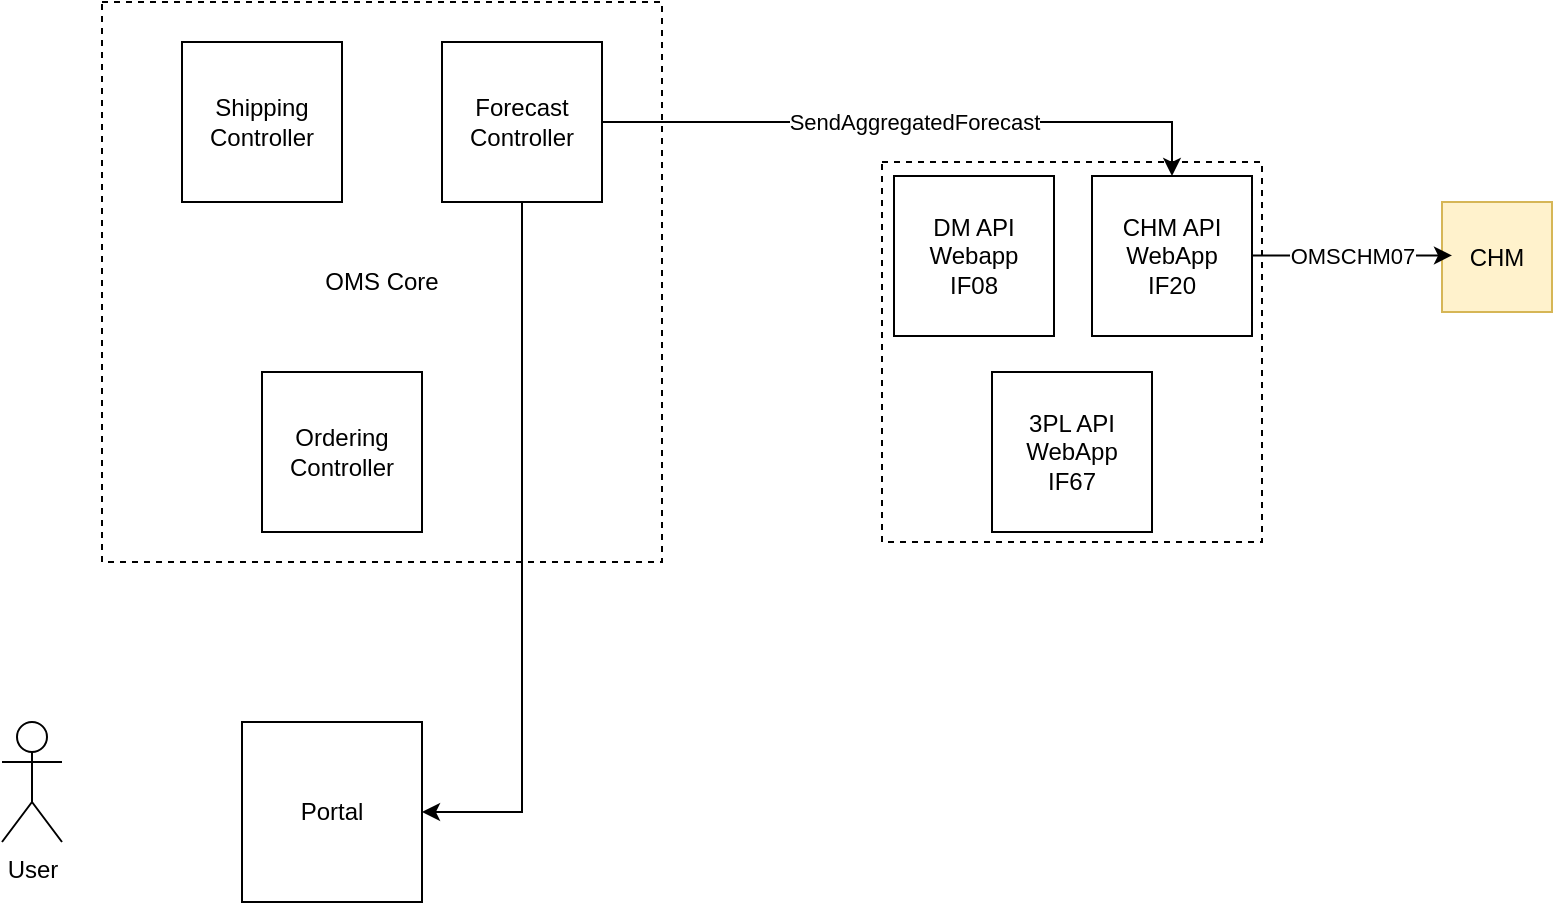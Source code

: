 <mxfile version="21.7.5" type="github">
  <diagram name="Page-1" id="3XSQEVLv0cIw_9h6EMbb">
    <mxGraphModel dx="2318" dy="806" grid="1" gridSize="10" guides="1" tooltips="1" connect="1" arrows="1" fold="1" page="1" pageScale="1" pageWidth="850" pageHeight="1100" math="0" shadow="0">
      <root>
        <mxCell id="0" />
        <mxCell id="1" parent="0" />
        <mxCell id="RG4MJviADbERtLvWTuo3-1" value="OMS Core" style="whiteSpace=wrap;html=1;aspect=fixed;fillStyle=auto;strokeColor=default;dashed=1;" vertex="1" parent="1">
          <mxGeometry x="-750" y="240" width="280" height="280" as="geometry" />
        </mxCell>
        <mxCell id="RG4MJviADbERtLvWTuo3-2" value="Ordering Controller" style="whiteSpace=wrap;html=1;aspect=fixed;" vertex="1" parent="1">
          <mxGeometry x="-670" y="425" width="80" height="80" as="geometry" />
        </mxCell>
        <mxCell id="RG4MJviADbERtLvWTuo3-3" value="Forecast Controller" style="whiteSpace=wrap;html=1;aspect=fixed;" vertex="1" parent="1">
          <mxGeometry x="-580" y="260" width="80" height="80" as="geometry" />
        </mxCell>
        <mxCell id="RG4MJviADbERtLvWTuo3-5" value="Shipping Controller" style="whiteSpace=wrap;html=1;aspect=fixed;" vertex="1" parent="1">
          <mxGeometry x="-710" y="260" width="80" height="80" as="geometry" />
        </mxCell>
        <mxCell id="RG4MJviADbERtLvWTuo3-6" value="" style="whiteSpace=wrap;html=1;aspect=fixed;dashed=1;" vertex="1" parent="1">
          <mxGeometry x="-360" y="320" width="190" height="190" as="geometry" />
        </mxCell>
        <mxCell id="RG4MJviADbERtLvWTuo3-9" value="DM API Webapp&lt;br&gt;IF08" style="whiteSpace=wrap;html=1;aspect=fixed;" vertex="1" parent="1">
          <mxGeometry x="-354" y="327" width="80" height="80" as="geometry" />
        </mxCell>
        <mxCell id="RG4MJviADbERtLvWTuo3-11" value="CHM API WebApp&lt;br&gt;IF20" style="whiteSpace=wrap;html=1;aspect=fixed;" vertex="1" parent="1">
          <mxGeometry x="-255" y="327" width="80" height="80" as="geometry" />
        </mxCell>
        <mxCell id="RG4MJviADbERtLvWTuo3-12" value="3PL API WebApp&lt;br&gt;IF67" style="whiteSpace=wrap;html=1;aspect=fixed;" vertex="1" parent="1">
          <mxGeometry x="-305" y="425" width="80" height="80" as="geometry" />
        </mxCell>
        <mxCell id="RG4MJviADbERtLvWTuo3-18" value="" style="endArrow=classic;html=1;rounded=0;exitX=1;exitY=0.5;exitDx=0;exitDy=0;entryX=0.5;entryY=0;entryDx=0;entryDy=0;" edge="1" parent="1" source="RG4MJviADbERtLvWTuo3-3" target="RG4MJviADbERtLvWTuo3-11">
          <mxGeometry relative="1" as="geometry">
            <mxPoint x="-310" y="350" as="sourcePoint" />
            <mxPoint x="-210" y="350" as="targetPoint" />
            <Array as="points">
              <mxPoint x="-215" y="300" />
            </Array>
          </mxGeometry>
        </mxCell>
        <mxCell id="RG4MJviADbERtLvWTuo3-19" value="SendAggregatedForecast" style="edgeLabel;resizable=0;html=1;align=center;verticalAlign=middle;" connectable="0" vertex="1" parent="RG4MJviADbERtLvWTuo3-18">
          <mxGeometry relative="1" as="geometry" />
        </mxCell>
        <mxCell id="RG4MJviADbERtLvWTuo3-20" value="CHM" style="whiteSpace=wrap;html=1;aspect=fixed;fillColor=#fff2cc;strokeColor=#d6b656;" vertex="1" parent="1">
          <mxGeometry x="-80" y="340" width="55" height="55" as="geometry" />
        </mxCell>
        <mxCell id="RG4MJviADbERtLvWTuo3-21" value="" style="endArrow=classic;html=1;rounded=0;" edge="1" parent="1">
          <mxGeometry relative="1" as="geometry">
            <mxPoint x="-175" y="366.74" as="sourcePoint" />
            <mxPoint x="-75" y="366.74" as="targetPoint" />
          </mxGeometry>
        </mxCell>
        <mxCell id="RG4MJviADbERtLvWTuo3-22" value="OMSCHM07" style="edgeLabel;resizable=0;html=1;align=center;verticalAlign=middle;" connectable="0" vertex="1" parent="RG4MJviADbERtLvWTuo3-21">
          <mxGeometry relative="1" as="geometry" />
        </mxCell>
        <mxCell id="RG4MJviADbERtLvWTuo3-26" value="User" style="shape=umlActor;verticalLabelPosition=bottom;verticalAlign=top;html=1;outlineConnect=0;" vertex="1" parent="1">
          <mxGeometry x="-800" y="600" width="30" height="60" as="geometry" />
        </mxCell>
        <mxCell id="RG4MJviADbERtLvWTuo3-33" value="Portal" style="whiteSpace=wrap;html=1;aspect=fixed;" vertex="1" parent="1">
          <mxGeometry x="-680" y="600" width="90" height="90" as="geometry" />
        </mxCell>
        <mxCell id="RG4MJviADbERtLvWTuo3-34" value="" style="endArrow=classic;html=1;rounded=0;exitX=0.5;exitY=1;exitDx=0;exitDy=0;entryX=1;entryY=0.5;entryDx=0;entryDy=0;" edge="1" parent="1" source="RG4MJviADbERtLvWTuo3-3" target="RG4MJviADbERtLvWTuo3-33">
          <mxGeometry width="50" height="50" relative="1" as="geometry">
            <mxPoint x="-590" y="420" as="sourcePoint" />
            <mxPoint x="-540" y="620.513" as="targetPoint" />
            <Array as="points">
              <mxPoint x="-540" y="645" />
            </Array>
          </mxGeometry>
        </mxCell>
      </root>
    </mxGraphModel>
  </diagram>
</mxfile>
